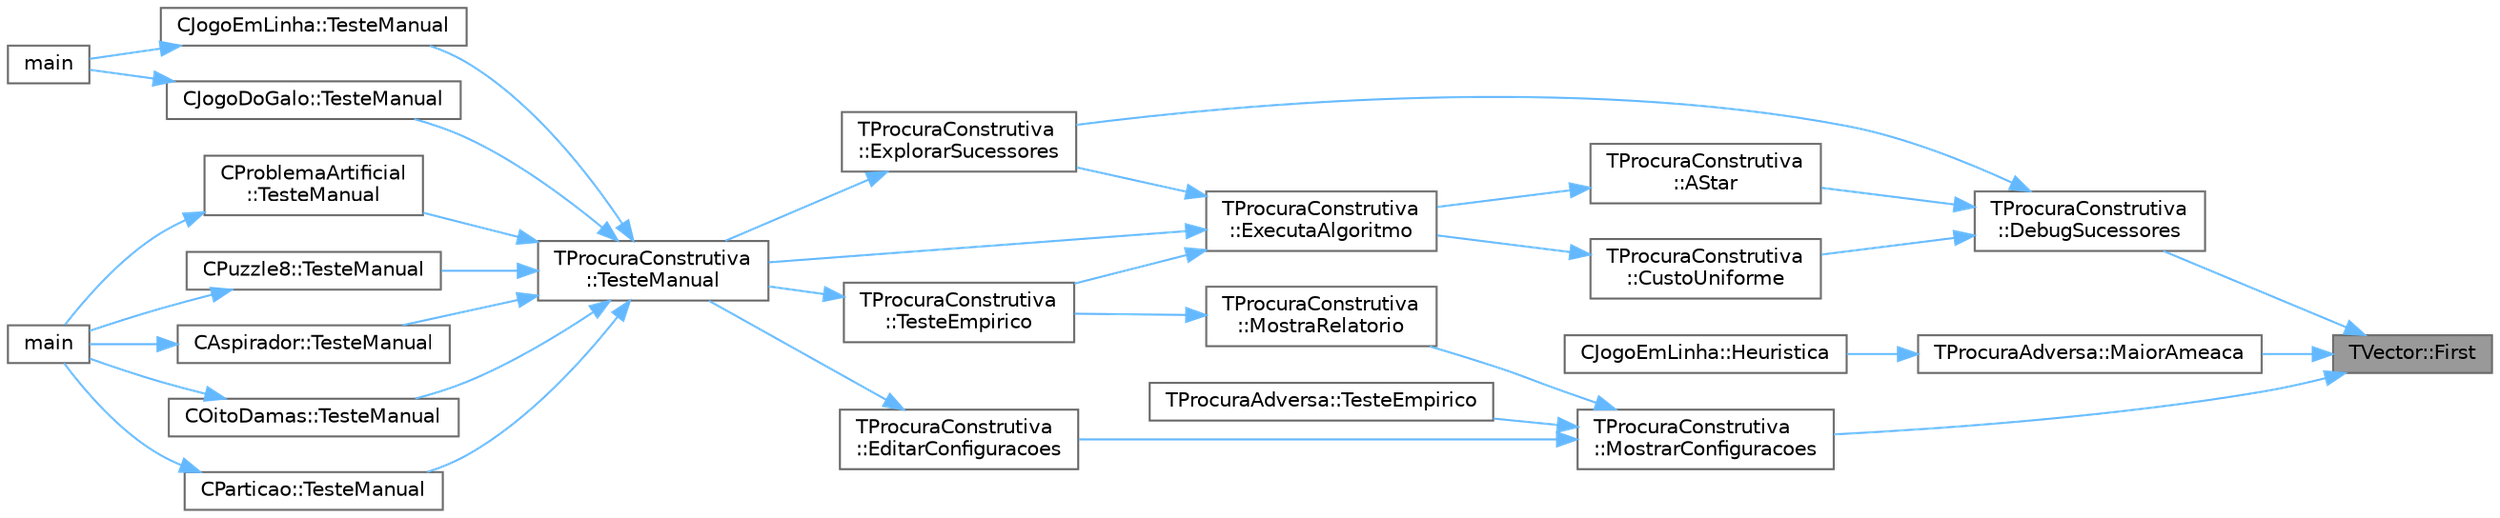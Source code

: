 digraph "TVector::First"
{
 // LATEX_PDF_SIZE
  bgcolor="transparent";
  edge [fontname=Helvetica,fontsize=10,labelfontname=Helvetica,labelfontsize=10];
  node [fontname=Helvetica,fontsize=10,shape=box,height=0.2,width=0.4];
  rankdir="RL";
  Node1 [id="Node000001",label="TVector::First",height=0.2,width=0.4,color="gray40", fillcolor="grey60", style="filled", fontcolor="black",tooltip=" "];
  Node1 -> Node2 [id="edge34_Node000001_Node000002",dir="back",color="steelblue1",style="solid",tooltip=" "];
  Node2 [id="Node000002",label="TProcuraConstrutiva\l::DebugSucessores",height=0.2,width=0.4,color="grey40", fillcolor="white", style="filled",URL="$classTProcuraConstrutiva.html#a08aa14ddc895426b2ce3df4d763cbbd7",tooltip=" "];
  Node2 -> Node3 [id="edge35_Node000002_Node000003",dir="back",color="steelblue1",style="solid",tooltip=" "];
  Node3 [id="Node000003",label="TProcuraConstrutiva\l::AStar",height=0.2,width=0.4,color="grey40", fillcolor="white", style="filled",URL="$group__ProcurasInformadas.html#ga37dd78e1a9a6742700728135f81964b4",tooltip="Executa a procura A*, algoritmo informado."];
  Node3 -> Node4 [id="edge36_Node000003_Node000004",dir="back",color="steelblue1",style="solid",tooltip=" "];
  Node4 [id="Node000004",label="TProcuraConstrutiva\l::ExecutaAlgoritmo",height=0.2,width=0.4,color="grey40", fillcolor="white", style="filled",URL="$group__RedefinicaoOpcional.html#gae52871eb18c8ae656a2174acf43b3bb3",tooltip="Executa o algoritmo com os parametros atuais."];
  Node4 -> Node5 [id="edge37_Node000004_Node000005",dir="back",color="steelblue1",style="solid",tooltip=" "];
  Node5 [id="Node000005",label="TProcuraConstrutiva\l::ExplorarSucessores",height=0.2,width=0.4,color="grey40", fillcolor="white", style="filled",URL="$classTProcuraConstrutiva.html#ab5639efca5e48b564a8bdd9ec23a8955",tooltip=" "];
  Node5 -> Node6 [id="edge38_Node000005_Node000006",dir="back",color="steelblue1",style="solid",tooltip=" "];
  Node6 [id="Node000006",label="TProcuraConstrutiva\l::TesteManual",height=0.2,width=0.4,color="grey40", fillcolor="white", style="filled",URL="$group__RedefinicaoMandatoria.html#ga843a501e25cbaff7eb51d8d29995be3a",tooltip="Inicializa a interação com o utilizador."];
  Node6 -> Node7 [id="edge39_Node000006_Node000007",dir="back",color="steelblue1",style="solid",tooltip=" "];
  Node7 [id="Node000007",label="CJogoDoGalo::TesteManual",height=0.2,width=0.4,color="grey40", fillcolor="white", style="filled",URL="$classCJogoDoGalo.html#a113984a3801a93ebce61e0a700a413ab",tooltip="Inicializa a interação com o utilizador."];
  Node7 -> Node8 [id="edge40_Node000007_Node000008",dir="back",color="steelblue1",style="solid",tooltip=" "];
  Node8 [id="Node000008",label="main",height=0.2,width=0.4,color="grey40", fillcolor="white", style="filled",URL="$Teste_2teste_8cpp.html#a0ddf1224851353fc92bfbff6f499fa97",tooltip=" "];
  Node6 -> Node9 [id="edge41_Node000006_Node000009",dir="back",color="steelblue1",style="solid",tooltip=" "];
  Node9 [id="Node000009",label="CJogoEmLinha::TesteManual",height=0.2,width=0.4,color="grey40", fillcolor="white", style="filled",URL="$classCJogoEmLinha.html#ad289e94136b44c9e3e942acf64ff0449",tooltip="Inicializa a interação com o utilizador."];
  Node9 -> Node8 [id="edge42_Node000009_Node000008",dir="back",color="steelblue1",style="solid",tooltip=" "];
  Node6 -> Node10 [id="edge43_Node000006_Node000010",dir="back",color="steelblue1",style="solid",tooltip=" "];
  Node10 [id="Node000010",label="CAspirador::TesteManual",height=0.2,width=0.4,color="grey40", fillcolor="white", style="filled",URL="$classCAspirador.html#a718c8187439940dec18a46a9e9e024e3",tooltip="Inicializa a interação com o utilizador."];
  Node10 -> Node11 [id="edge44_Node000010_Node000011",dir="back",color="steelblue1",style="solid",tooltip=" "];
  Node11 [id="Node000011",label="main",height=0.2,width=0.4,color="grey40", fillcolor="white", style="filled",URL="$TProcuraConstrutiva_2Teste_2teste_8cpp.html#a0ddf1224851353fc92bfbff6f499fa97",tooltip=" "];
  Node6 -> Node12 [id="edge45_Node000006_Node000012",dir="back",color="steelblue1",style="solid",tooltip=" "];
  Node12 [id="Node000012",label="COitoDamas::TesteManual",height=0.2,width=0.4,color="grey40", fillcolor="white", style="filled",URL="$classCOitoDamas.html#a0fb443165d257ac17fc8cf5bc870404d",tooltip="Inicializa a interação com o utilizador."];
  Node12 -> Node11 [id="edge46_Node000012_Node000011",dir="back",color="steelblue1",style="solid",tooltip=" "];
  Node6 -> Node13 [id="edge47_Node000006_Node000013",dir="back",color="steelblue1",style="solid",tooltip=" "];
  Node13 [id="Node000013",label="CParticao::TesteManual",height=0.2,width=0.4,color="grey40", fillcolor="white", style="filled",URL="$classCParticao.html#aa4d328b9944991f3fc52ce0726111865",tooltip="Inicializa a interação com o utilizador."];
  Node13 -> Node11 [id="edge48_Node000013_Node000011",dir="back",color="steelblue1",style="solid",tooltip=" "];
  Node6 -> Node14 [id="edge49_Node000006_Node000014",dir="back",color="steelblue1",style="solid",tooltip=" "];
  Node14 [id="Node000014",label="CProblemaArtificial\l::TesteManual",height=0.2,width=0.4,color="grey40", fillcolor="white", style="filled",URL="$classCProblemaArtificial.html#abaad629eb538177261df40e1e27e92ed",tooltip="Inicializa a interação com o utilizador."];
  Node14 -> Node11 [id="edge50_Node000014_Node000011",dir="back",color="steelblue1",style="solid",tooltip=" "];
  Node6 -> Node15 [id="edge51_Node000006_Node000015",dir="back",color="steelblue1",style="solid",tooltip=" "];
  Node15 [id="Node000015",label="CPuzzle8::TesteManual",height=0.2,width=0.4,color="grey40", fillcolor="white", style="filled",URL="$classCPuzzle8.html#a06d2a8f5d7e3670eb6ee75d7a72b0265",tooltip="Inicializa a interação com o utilizador."];
  Node15 -> Node11 [id="edge52_Node000015_Node000011",dir="back",color="steelblue1",style="solid",tooltip=" "];
  Node4 -> Node16 [id="edge53_Node000004_Node000016",dir="back",color="steelblue1",style="solid",tooltip=" "];
  Node16 [id="Node000016",label="TProcuraConstrutiva\l::TesteEmpirico",height=0.2,width=0.4,color="grey40", fillcolor="white", style="filled",URL="$group__RedefinicaoOpcional.html#gab2fca28035f165ce7c1d40acbfc8c971",tooltip="Executa testes empíricos, em todas as configurações guardadas, nas instâncias selecionadas."];
  Node16 -> Node6 [id="edge54_Node000016_Node000006",dir="back",color="steelblue1",style="solid",tooltip=" "];
  Node4 -> Node6 [id="edge55_Node000004_Node000006",dir="back",color="steelblue1",style="solid",tooltip=" "];
  Node2 -> Node17 [id="edge56_Node000002_Node000017",dir="back",color="steelblue1",style="solid",tooltip=" "];
  Node17 [id="Node000017",label="TProcuraConstrutiva\l::CustoUniforme",height=0.2,width=0.4,color="grey40", fillcolor="white", style="filled",URL="$group__ProcurasCegas.html#ga2343fafdecfd55b69c0ffb71e8f9426b",tooltip="Executa a procura por custo uniforme, algoritmo cego."];
  Node17 -> Node4 [id="edge57_Node000017_Node000004",dir="back",color="steelblue1",style="solid",tooltip=" "];
  Node2 -> Node5 [id="edge58_Node000002_Node000005",dir="back",color="steelblue1",style="solid",tooltip=" "];
  Node1 -> Node18 [id="edge59_Node000001_Node000018",dir="back",color="steelblue1",style="solid",tooltip=" "];
  Node18 [id="Node000018",label="TProcuraAdversa::MaiorAmeaca",height=0.2,width=0.4,color="grey40", fillcolor="white", style="filled",URL="$classTProcuraAdversa.html#a1869e0545c7fe2dd0d38f5f3c860c61f",tooltip="Utilitário para calculo de uma heurística standard em jogos simples."];
  Node18 -> Node19 [id="edge60_Node000018_Node000019",dir="back",color="steelblue1",style="solid",tooltip=" "];
  Node19 [id="Node000019",label="CJogoEmLinha::Heuristica",height=0.2,width=0.4,color="grey40", fillcolor="white", style="filled",URL="$classCJogoEmLinha.html#afe8d4a92e1840c1436c295c5a13760db",tooltip="Função para calcular quanto falta para o final, o valor da heurística."];
  Node1 -> Node20 [id="edge61_Node000001_Node000020",dir="back",color="steelblue1",style="solid",tooltip=" "];
  Node20 [id="Node000020",label="TProcuraConstrutiva\l::MostrarConfiguracoes",height=0.2,width=0.4,color="grey40", fillcolor="white", style="filled",URL="$classTProcuraConstrutiva.html#a9d4bc5b86186bcba9cbee82588ada2fb",tooltip=" "];
  Node20 -> Node21 [id="edge62_Node000020_Node000021",dir="back",color="steelblue1",style="solid",tooltip=" "];
  Node21 [id="Node000021",label="TProcuraConstrutiva\l::EditarConfiguracoes",height=0.2,width=0.4,color="grey40", fillcolor="white", style="filled",URL="$classTProcuraConstrutiva.html#a7e5329143aa8df478b68741d47fa6a7f",tooltip=" "];
  Node21 -> Node6 [id="edge63_Node000021_Node000006",dir="back",color="steelblue1",style="solid",tooltip=" "];
  Node20 -> Node22 [id="edge64_Node000020_Node000022",dir="back",color="steelblue1",style="solid",tooltip=" "];
  Node22 [id="Node000022",label="TProcuraConstrutiva\l::MostraRelatorio",height=0.2,width=0.4,color="grey40", fillcolor="white", style="filled",URL="$classTProcuraConstrutiva.html#ac7e1356d8cd516f18380d4f4c5730c2b",tooltip=" "];
  Node22 -> Node16 [id="edge65_Node000022_Node000016",dir="back",color="steelblue1",style="solid",tooltip=" "];
  Node20 -> Node23 [id="edge66_Node000020_Node000023",dir="back",color="steelblue1",style="solid",tooltip=" "];
  Node23 [id="Node000023",label="TProcuraAdversa::TesteEmpirico",height=0.2,width=0.4,color="grey40", fillcolor="white", style="filled",URL="$classTProcuraAdversa.html#ae849ba1f915dc5e0875faa281ba4bdbb",tooltip="Executa testes empíricos, em todas as configurações guardadas, nas instâncias selecionadas."];
}
